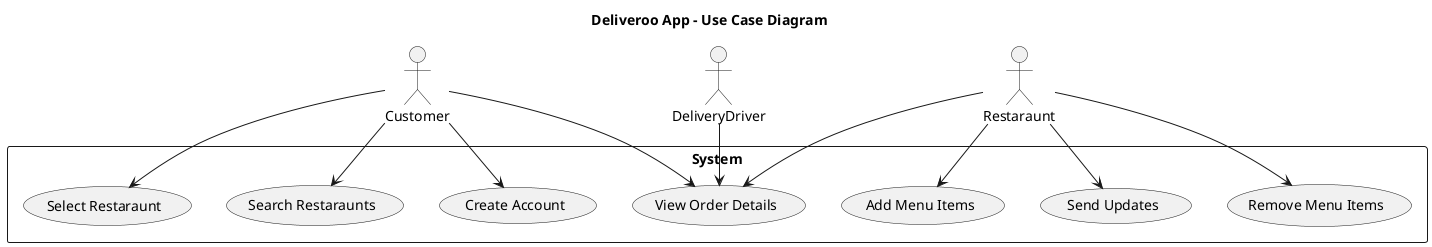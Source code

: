 
@startuml Deliveroo

title Deliveroo App - Use Case Diagram

actor Customer
actor Restaraunt
actor DeliveryDriver

rectangle System {
  usecase (Create Account)
  usecase (Search Restaraunts)
  usecase (Select Restaraunt)
  usecase (Send Updates)
  usecase (Add Menu Items)
  usecase (Remove Menu Items)
  usecase (View Order Details)

}

Customer --> (Create Account)
Customer --> (Search Restaraunts)
Customer --> (Select Restaraunt)
Customer --> (View Order Details)

Restaraunt --> (Send Updates)
Restaraunt --> (Add Menu Items)
Restaraunt --> (Remove Menu Items)
Restaraunt --> (View Order Details)

DeliveryDriver-->(View Order Details)



@enduml